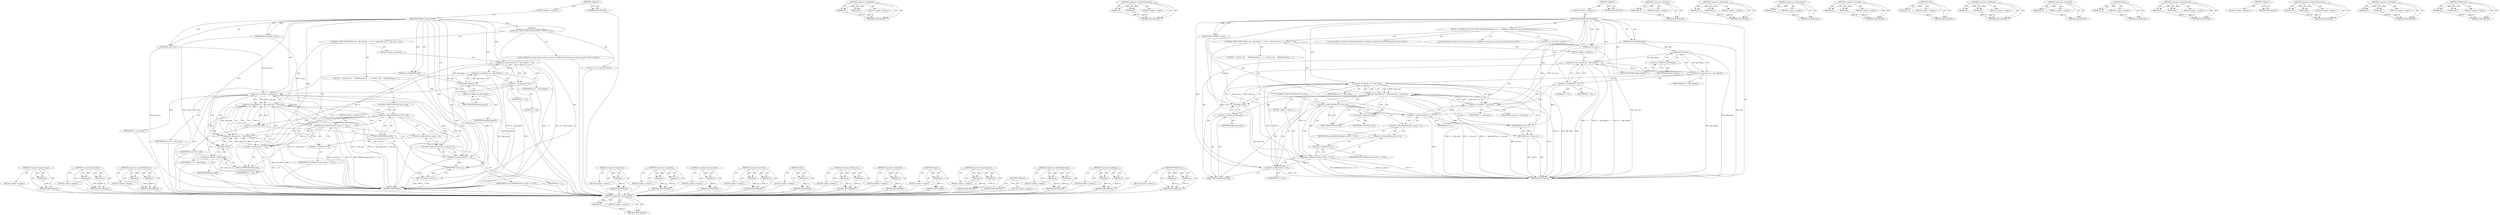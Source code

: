 digraph "FillVAPicture" {
vulnerable_144 [label=<(METHOD,&lt;operator&gt;.postIncrement)>];
vulnerable_145 [label=<(PARAM,p1)>];
vulnerable_146 [label=<(BLOCK,&lt;empty&gt;,&lt;empty&gt;)>];
vulnerable_147 [label=<(METHOD_RETURN,ANY)>];
vulnerable_98 [label=<(METHOD,&lt;operator&gt;.logicalAnd)>];
vulnerable_99 [label=<(PARAM,p1)>];
vulnerable_100 [label=<(PARAM,p2)>];
vulnerable_101 [label=<(BLOCK,&lt;empty&gt;,&lt;empty&gt;)>];
vulnerable_102 [label=<(METHOD_RETURN,ANY)>];
vulnerable_121 [label=<(METHOD,&lt;operator&gt;.indirectFieldAccess)>];
vulnerable_122 [label=<(PARAM,p1)>];
vulnerable_123 [label=<(PARAM,p2)>];
vulnerable_124 [label=<(BLOCK,&lt;empty&gt;,&lt;empty&gt;)>];
vulnerable_125 [label=<(METHOD_RETURN,ANY)>];
vulnerable_6 [label=<(METHOD,&lt;global&gt;)<SUB>1</SUB>>];
vulnerable_7 [label=<(BLOCK,&lt;empty&gt;,&lt;empty&gt;)<SUB>1</SUB>>];
vulnerable_8 [label=<(METHOD,FillVARefFramesFromDPB)<SUB>1</SUB>>];
vulnerable_9 [label=<(PARAM,const H264DPB&amp; dpb)<SUB>2</SUB>>];
vulnerable_10 [label=<(PARAM,VAPictureH264* va_pics)<SUB>3</SUB>>];
vulnerable_11 [label=<(PARAM,int num_pics)<SUB>4</SUB>>];
vulnerable_12 [label="<(BLOCK,{
   H264Picture::Vector::const_reverse_iterato...,{
   H264Picture::Vector::const_reverse_iterato...)<SUB>4</SUB>>"];
vulnerable_13 [label="<(LOCAL,H264Picture.Vector.const_reverse_iterator rit: H264Picture.Vector.const_reverse_iterator)<SUB>5</SUB>>"];
vulnerable_14 [label="<(LOCAL,int i: int)<SUB>6</SUB>>"];
vulnerable_15 [label=<(CONTROL_STRUCTURE,FOR,for (rit = dpb.rbegin(), i = 0;rit != dpb.rend() &amp;&amp; i &lt; num_pics;++rit))<SUB>8</SUB>>];
vulnerable_16 [label=<(BLOCK,&lt;empty&gt;,&lt;empty&gt;)<SUB>8</SUB>>];
vulnerable_17 [label=<(&lt;operator&gt;.expressionList,rit = dpb.rbegin(), i = 0)<SUB>8</SUB>>];
vulnerable_18 [label=<(&lt;operator&gt;.assignment,rit = dpb.rbegin())<SUB>8</SUB>>];
vulnerable_19 [label=<(IDENTIFIER,rit,rit = dpb.rbegin())<SUB>8</SUB>>];
vulnerable_20 [label=<(rbegin,dpb.rbegin())<SUB>8</SUB>>];
vulnerable_21 [label=<(&lt;operator&gt;.fieldAccess,dpb.rbegin)<SUB>8</SUB>>];
vulnerable_22 [label=<(IDENTIFIER,dpb,dpb.rbegin())<SUB>8</SUB>>];
vulnerable_23 [label=<(FIELD_IDENTIFIER,rbegin,rbegin)<SUB>8</SUB>>];
vulnerable_24 [label=<(&lt;operator&gt;.assignment,i = 0)<SUB>8</SUB>>];
vulnerable_25 [label=<(IDENTIFIER,i,i = 0)<SUB>8</SUB>>];
vulnerable_26 [label=<(LITERAL,0,i = 0)<SUB>8</SUB>>];
vulnerable_27 [label=<(&lt;operator&gt;.logicalAnd,rit != dpb.rend() &amp;&amp; i &lt; num_pics)<SUB>8</SUB>>];
vulnerable_28 [label=<(&lt;operator&gt;.notEquals,rit != dpb.rend())<SUB>8</SUB>>];
vulnerable_29 [label=<(IDENTIFIER,rit,rit != dpb.rend())<SUB>8</SUB>>];
vulnerable_30 [label=<(rend,dpb.rend())<SUB>8</SUB>>];
vulnerable_31 [label=<(&lt;operator&gt;.fieldAccess,dpb.rend)<SUB>8</SUB>>];
vulnerable_32 [label=<(IDENTIFIER,dpb,dpb.rend())<SUB>8</SUB>>];
vulnerable_33 [label=<(FIELD_IDENTIFIER,rend,rend)<SUB>8</SUB>>];
vulnerable_34 [label=<(&lt;operator&gt;.lessThan,i &lt; num_pics)<SUB>8</SUB>>];
vulnerable_35 [label=<(IDENTIFIER,i,i &lt; num_pics)<SUB>8</SUB>>];
vulnerable_36 [label=<(IDENTIFIER,num_pics,i &lt; num_pics)<SUB>8</SUB>>];
vulnerable_37 [label=<(&lt;operator&gt;.preIncrement,++rit)<SUB>8</SUB>>];
vulnerable_38 [label=<(IDENTIFIER,rit,++rit)<SUB>8</SUB>>];
vulnerable_39 [label=<(BLOCK,{
    if ((*rit)-&gt;ref)
      FillVAPicture(&amp;va_...,{
    if ((*rit)-&gt;ref)
      FillVAPicture(&amp;va_...)<SUB>8</SUB>>];
vulnerable_40 [label=<(CONTROL_STRUCTURE,IF,if ((*rit)-&gt;ref))<SUB>9</SUB>>];
vulnerable_41 [label=<(&lt;operator&gt;.indirectFieldAccess,(*rit)-&gt;ref)<SUB>9</SUB>>];
vulnerable_42 [label=<(&lt;operator&gt;.indirection,*rit)<SUB>9</SUB>>];
vulnerable_43 [label=<(IDENTIFIER,rit,if ((*rit)-&gt;ref))<SUB>9</SUB>>];
vulnerable_44 [label=<(FIELD_IDENTIFIER,ref,ref)<SUB>9</SUB>>];
vulnerable_45 [label=<(BLOCK,&lt;empty&gt;,&lt;empty&gt;)<SUB>10</SUB>>];
vulnerable_46 [label=<(FillVAPicture,FillVAPicture(&amp;va_pics[i++], *rit))<SUB>10</SUB>>];
vulnerable_47 [label=<(&lt;operator&gt;.addressOf,&amp;va_pics[i++])<SUB>10</SUB>>];
vulnerable_48 [label=<(&lt;operator&gt;.indirectIndexAccess,va_pics[i++])<SUB>10</SUB>>];
vulnerable_49 [label=<(IDENTIFIER,va_pics,FillVAPicture(&amp;va_pics[i++], *rit))<SUB>10</SUB>>];
vulnerable_50 [label=<(&lt;operator&gt;.postIncrement,i++)<SUB>10</SUB>>];
vulnerable_51 [label=<(IDENTIFIER,i,i++)<SUB>10</SUB>>];
vulnerable_52 [label=<(&lt;operator&gt;.indirection,*rit)<SUB>10</SUB>>];
vulnerable_53 [label=<(IDENTIFIER,rit,FillVAPicture(&amp;va_pics[i++], *rit))<SUB>10</SUB>>];
vulnerable_54 [label=<(RETURN,return i;,return i;)<SUB>13</SUB>>];
vulnerable_55 [label=<(IDENTIFIER,i,return i;)<SUB>13</SUB>>];
vulnerable_56 [label=<(METHOD_RETURN,int)<SUB>1</SUB>>];
vulnerable_58 [label=<(METHOD_RETURN,ANY)<SUB>1</SUB>>];
vulnerable_126 [label=<(METHOD,&lt;operator&gt;.indirection)>];
vulnerable_127 [label=<(PARAM,p1)>];
vulnerable_128 [label=<(BLOCK,&lt;empty&gt;,&lt;empty&gt;)>];
vulnerable_129 [label=<(METHOD_RETURN,ANY)>];
vulnerable_84 [label=<(METHOD,&lt;operator&gt;.assignment)>];
vulnerable_85 [label=<(PARAM,p1)>];
vulnerable_86 [label=<(PARAM,p2)>];
vulnerable_87 [label=<(BLOCK,&lt;empty&gt;,&lt;empty&gt;)>];
vulnerable_88 [label=<(METHOD_RETURN,ANY)>];
vulnerable_117 [label=<(METHOD,&lt;operator&gt;.preIncrement)>];
vulnerable_118 [label=<(PARAM,p1)>];
vulnerable_119 [label=<(BLOCK,&lt;empty&gt;,&lt;empty&gt;)>];
vulnerable_120 [label=<(METHOD_RETURN,ANY)>];
vulnerable_112 [label=<(METHOD,&lt;operator&gt;.lessThan)>];
vulnerable_113 [label=<(PARAM,p1)>];
vulnerable_114 [label=<(PARAM,p2)>];
vulnerable_115 [label=<(BLOCK,&lt;empty&gt;,&lt;empty&gt;)>];
vulnerable_116 [label=<(METHOD_RETURN,ANY)>];
vulnerable_108 [label=<(METHOD,rend)>];
vulnerable_109 [label=<(PARAM,p1)>];
vulnerable_110 [label=<(BLOCK,&lt;empty&gt;,&lt;empty&gt;)>];
vulnerable_111 [label=<(METHOD_RETURN,ANY)>];
vulnerable_93 [label=<(METHOD,&lt;operator&gt;.fieldAccess)>];
vulnerable_94 [label=<(PARAM,p1)>];
vulnerable_95 [label=<(PARAM,p2)>];
vulnerable_96 [label=<(BLOCK,&lt;empty&gt;,&lt;empty&gt;)>];
vulnerable_97 [label=<(METHOD_RETURN,ANY)>];
vulnerable_135 [label=<(METHOD,&lt;operator&gt;.addressOf)>];
vulnerable_136 [label=<(PARAM,p1)>];
vulnerable_137 [label=<(BLOCK,&lt;empty&gt;,&lt;empty&gt;)>];
vulnerable_138 [label=<(METHOD_RETURN,ANY)>];
vulnerable_89 [label=<(METHOD,rbegin)>];
vulnerable_90 [label=<(PARAM,p1)>];
vulnerable_91 [label=<(BLOCK,&lt;empty&gt;,&lt;empty&gt;)>];
vulnerable_92 [label=<(METHOD_RETURN,ANY)>];
vulnerable_79 [label=<(METHOD,&lt;operator&gt;.expressionList)>];
vulnerable_80 [label=<(PARAM,p1)>];
vulnerable_81 [label=<(PARAM,p2)>];
vulnerable_82 [label=<(BLOCK,&lt;empty&gt;,&lt;empty&gt;)>];
vulnerable_83 [label=<(METHOD_RETURN,ANY)>];
vulnerable_73 [label=<(METHOD,&lt;global&gt;)<SUB>1</SUB>>];
vulnerable_74 [label=<(BLOCK,&lt;empty&gt;,&lt;empty&gt;)>];
vulnerable_75 [label=<(METHOD_RETURN,ANY)>];
vulnerable_139 [label=<(METHOD,&lt;operator&gt;.indirectIndexAccess)>];
vulnerable_140 [label=<(PARAM,p1)>];
vulnerable_141 [label=<(PARAM,p2)>];
vulnerable_142 [label=<(BLOCK,&lt;empty&gt;,&lt;empty&gt;)>];
vulnerable_143 [label=<(METHOD_RETURN,ANY)>];
vulnerable_103 [label=<(METHOD,&lt;operator&gt;.notEquals)>];
vulnerable_104 [label=<(PARAM,p1)>];
vulnerable_105 [label=<(PARAM,p2)>];
vulnerable_106 [label=<(BLOCK,&lt;empty&gt;,&lt;empty&gt;)>];
vulnerable_107 [label=<(METHOD_RETURN,ANY)>];
vulnerable_130 [label=<(METHOD,FillVAPicture)>];
vulnerable_131 [label=<(PARAM,p1)>];
vulnerable_132 [label=<(PARAM,p2)>];
vulnerable_133 [label=<(BLOCK,&lt;empty&gt;,&lt;empty&gt;)>];
vulnerable_134 [label=<(METHOD_RETURN,ANY)>];
fixed_147 [label=<(METHOD,&lt;operator&gt;.postIncrement)>];
fixed_148 [label=<(PARAM,p1)>];
fixed_149 [label=<(BLOCK,&lt;empty&gt;,&lt;empty&gt;)>];
fixed_150 [label=<(METHOD_RETURN,ANY)>];
fixed_101 [label=<(METHOD,&lt;operator&gt;.logicalAnd)>];
fixed_102 [label=<(PARAM,p1)>];
fixed_103 [label=<(PARAM,p2)>];
fixed_104 [label=<(BLOCK,&lt;empty&gt;,&lt;empty&gt;)>];
fixed_105 [label=<(METHOD_RETURN,ANY)>];
fixed_124 [label=<(METHOD,&lt;operator&gt;.indirectFieldAccess)>];
fixed_125 [label=<(PARAM,p1)>];
fixed_126 [label=<(PARAM,p2)>];
fixed_127 [label=<(BLOCK,&lt;empty&gt;,&lt;empty&gt;)>];
fixed_128 [label=<(METHOD_RETURN,ANY)>];
fixed_6 [label=<(METHOD,&lt;global&gt;)<SUB>1</SUB>>];
fixed_7 [label=<(BLOCK,&lt;empty&gt;,&lt;empty&gt;)<SUB>1</SUB>>];
fixed_8 [label=<(METHOD,FillVARefFramesFromDPB)<SUB>1</SUB>>];
fixed_9 [label=<(PARAM,const H264DPB&amp; dpb)<SUB>2</SUB>>];
fixed_10 [label=<(PARAM,VAPictureH264* va_pics)<SUB>3</SUB>>];
fixed_11 [label=<(PARAM,int num_pics)<SUB>4</SUB>>];
fixed_12 [label=<(BLOCK,{
  DCHECK_CALLED_ON_VALID_SEQUENCE(sequence_ch...,{
  DCHECK_CALLED_ON_VALID_SEQUENCE(sequence_ch...)<SUB>4</SUB>>];
fixed_13 [label="<(LOCAL,DCHECK_CALLED_ON_VALID_SEQUENCE : DCHECK_CALLED_ON_VALID_SEQUENCE)<SUB>5</SUB>>"];
fixed_14 [label="<(LOCAL,H264Picture.Vector.const_reverse_iterator rit: H264Picture.Vector.const_reverse_iterator)<SUB>6</SUB>>"];
fixed_15 [label="<(LOCAL,int i: int)<SUB>7</SUB>>"];
fixed_16 [label=<(CONTROL_STRUCTURE,FOR,for (rit = dpb.rbegin(), i = 0;rit != dpb.rend() &amp;&amp; i &lt; num_pics;++rit))<SUB>9</SUB>>];
fixed_17 [label=<(BLOCK,&lt;empty&gt;,&lt;empty&gt;)<SUB>9</SUB>>];
fixed_18 [label=<(&lt;operator&gt;.expressionList,rit = dpb.rbegin(), i = 0)<SUB>9</SUB>>];
fixed_19 [label=<(&lt;operator&gt;.assignment,rit = dpb.rbegin())<SUB>9</SUB>>];
fixed_20 [label=<(IDENTIFIER,rit,rit = dpb.rbegin())<SUB>9</SUB>>];
fixed_21 [label=<(rbegin,dpb.rbegin())<SUB>9</SUB>>];
fixed_22 [label=<(&lt;operator&gt;.fieldAccess,dpb.rbegin)<SUB>9</SUB>>];
fixed_23 [label=<(IDENTIFIER,dpb,dpb.rbegin())<SUB>9</SUB>>];
fixed_24 [label=<(FIELD_IDENTIFIER,rbegin,rbegin)<SUB>9</SUB>>];
fixed_25 [label=<(&lt;operator&gt;.assignment,i = 0)<SUB>9</SUB>>];
fixed_26 [label=<(IDENTIFIER,i,i = 0)<SUB>9</SUB>>];
fixed_27 [label=<(LITERAL,0,i = 0)<SUB>9</SUB>>];
fixed_28 [label=<(&lt;operator&gt;.logicalAnd,rit != dpb.rend() &amp;&amp; i &lt; num_pics)<SUB>9</SUB>>];
fixed_29 [label=<(&lt;operator&gt;.notEquals,rit != dpb.rend())<SUB>9</SUB>>];
fixed_30 [label=<(IDENTIFIER,rit,rit != dpb.rend())<SUB>9</SUB>>];
fixed_31 [label=<(rend,dpb.rend())<SUB>9</SUB>>];
fixed_32 [label=<(&lt;operator&gt;.fieldAccess,dpb.rend)<SUB>9</SUB>>];
fixed_33 [label=<(IDENTIFIER,dpb,dpb.rend())<SUB>9</SUB>>];
fixed_34 [label=<(FIELD_IDENTIFIER,rend,rend)<SUB>9</SUB>>];
fixed_35 [label=<(&lt;operator&gt;.lessThan,i &lt; num_pics)<SUB>9</SUB>>];
fixed_36 [label=<(IDENTIFIER,i,i &lt; num_pics)<SUB>9</SUB>>];
fixed_37 [label=<(IDENTIFIER,num_pics,i &lt; num_pics)<SUB>9</SUB>>];
fixed_38 [label=<(&lt;operator&gt;.preIncrement,++rit)<SUB>9</SUB>>];
fixed_39 [label=<(IDENTIFIER,rit,++rit)<SUB>9</SUB>>];
fixed_40 [label=<(BLOCK,{
    if ((*rit)-&gt;ref)
      FillVAPicture(&amp;va_...,{
    if ((*rit)-&gt;ref)
      FillVAPicture(&amp;va_...)<SUB>9</SUB>>];
fixed_41 [label=<(CONTROL_STRUCTURE,IF,if ((*rit)-&gt;ref))<SUB>10</SUB>>];
fixed_42 [label=<(&lt;operator&gt;.indirectFieldAccess,(*rit)-&gt;ref)<SUB>10</SUB>>];
fixed_43 [label=<(&lt;operator&gt;.indirection,*rit)<SUB>10</SUB>>];
fixed_44 [label=<(IDENTIFIER,rit,if ((*rit)-&gt;ref))<SUB>10</SUB>>];
fixed_45 [label=<(FIELD_IDENTIFIER,ref,ref)<SUB>10</SUB>>];
fixed_46 [label=<(BLOCK,&lt;empty&gt;,&lt;empty&gt;)<SUB>11</SUB>>];
fixed_47 [label=<(FillVAPicture,FillVAPicture(&amp;va_pics[i++], *rit))<SUB>11</SUB>>];
fixed_48 [label=<(&lt;operator&gt;.addressOf,&amp;va_pics[i++])<SUB>11</SUB>>];
fixed_49 [label=<(&lt;operator&gt;.indirectIndexAccess,va_pics[i++])<SUB>11</SUB>>];
fixed_50 [label=<(IDENTIFIER,va_pics,FillVAPicture(&amp;va_pics[i++], *rit))<SUB>11</SUB>>];
fixed_51 [label=<(&lt;operator&gt;.postIncrement,i++)<SUB>11</SUB>>];
fixed_52 [label=<(IDENTIFIER,i,i++)<SUB>11</SUB>>];
fixed_53 [label=<(&lt;operator&gt;.indirection,*rit)<SUB>11</SUB>>];
fixed_54 [label=<(IDENTIFIER,rit,FillVAPicture(&amp;va_pics[i++], *rit))<SUB>11</SUB>>];
fixed_55 [label=<(RETURN,return i;,return i;)<SUB>14</SUB>>];
fixed_56 [label=<(IDENTIFIER,i,return i;)<SUB>14</SUB>>];
fixed_57 [label=<(METHOD_RETURN,int)<SUB>1</SUB>>];
fixed_59 [label=<(METHOD_RETURN,ANY)<SUB>1</SUB>>];
fixed_129 [label=<(METHOD,&lt;operator&gt;.indirection)>];
fixed_130 [label=<(PARAM,p1)>];
fixed_131 [label=<(BLOCK,&lt;empty&gt;,&lt;empty&gt;)>];
fixed_132 [label=<(METHOD_RETURN,ANY)>];
fixed_87 [label=<(METHOD,&lt;operator&gt;.assignment)>];
fixed_88 [label=<(PARAM,p1)>];
fixed_89 [label=<(PARAM,p2)>];
fixed_90 [label=<(BLOCK,&lt;empty&gt;,&lt;empty&gt;)>];
fixed_91 [label=<(METHOD_RETURN,ANY)>];
fixed_120 [label=<(METHOD,&lt;operator&gt;.preIncrement)>];
fixed_121 [label=<(PARAM,p1)>];
fixed_122 [label=<(BLOCK,&lt;empty&gt;,&lt;empty&gt;)>];
fixed_123 [label=<(METHOD_RETURN,ANY)>];
fixed_115 [label=<(METHOD,&lt;operator&gt;.lessThan)>];
fixed_116 [label=<(PARAM,p1)>];
fixed_117 [label=<(PARAM,p2)>];
fixed_118 [label=<(BLOCK,&lt;empty&gt;,&lt;empty&gt;)>];
fixed_119 [label=<(METHOD_RETURN,ANY)>];
fixed_111 [label=<(METHOD,rend)>];
fixed_112 [label=<(PARAM,p1)>];
fixed_113 [label=<(BLOCK,&lt;empty&gt;,&lt;empty&gt;)>];
fixed_114 [label=<(METHOD_RETURN,ANY)>];
fixed_96 [label=<(METHOD,&lt;operator&gt;.fieldAccess)>];
fixed_97 [label=<(PARAM,p1)>];
fixed_98 [label=<(PARAM,p2)>];
fixed_99 [label=<(BLOCK,&lt;empty&gt;,&lt;empty&gt;)>];
fixed_100 [label=<(METHOD_RETURN,ANY)>];
fixed_138 [label=<(METHOD,&lt;operator&gt;.addressOf)>];
fixed_139 [label=<(PARAM,p1)>];
fixed_140 [label=<(BLOCK,&lt;empty&gt;,&lt;empty&gt;)>];
fixed_141 [label=<(METHOD_RETURN,ANY)>];
fixed_92 [label=<(METHOD,rbegin)>];
fixed_93 [label=<(PARAM,p1)>];
fixed_94 [label=<(BLOCK,&lt;empty&gt;,&lt;empty&gt;)>];
fixed_95 [label=<(METHOD_RETURN,ANY)>];
fixed_82 [label=<(METHOD,&lt;operator&gt;.expressionList)>];
fixed_83 [label=<(PARAM,p1)>];
fixed_84 [label=<(PARAM,p2)>];
fixed_85 [label=<(BLOCK,&lt;empty&gt;,&lt;empty&gt;)>];
fixed_86 [label=<(METHOD_RETURN,ANY)>];
fixed_76 [label=<(METHOD,&lt;global&gt;)<SUB>1</SUB>>];
fixed_77 [label=<(BLOCK,&lt;empty&gt;,&lt;empty&gt;)>];
fixed_78 [label=<(METHOD_RETURN,ANY)>];
fixed_142 [label=<(METHOD,&lt;operator&gt;.indirectIndexAccess)>];
fixed_143 [label=<(PARAM,p1)>];
fixed_144 [label=<(PARAM,p2)>];
fixed_145 [label=<(BLOCK,&lt;empty&gt;,&lt;empty&gt;)>];
fixed_146 [label=<(METHOD_RETURN,ANY)>];
fixed_106 [label=<(METHOD,&lt;operator&gt;.notEquals)>];
fixed_107 [label=<(PARAM,p1)>];
fixed_108 [label=<(PARAM,p2)>];
fixed_109 [label=<(BLOCK,&lt;empty&gt;,&lt;empty&gt;)>];
fixed_110 [label=<(METHOD_RETURN,ANY)>];
fixed_133 [label=<(METHOD,FillVAPicture)>];
fixed_134 [label=<(PARAM,p1)>];
fixed_135 [label=<(PARAM,p2)>];
fixed_136 [label=<(BLOCK,&lt;empty&gt;,&lt;empty&gt;)>];
fixed_137 [label=<(METHOD_RETURN,ANY)>];
vulnerable_144 -> vulnerable_145  [key=0, label="AST: "];
vulnerable_144 -> vulnerable_145  [key=1, label="DDG: "];
vulnerable_144 -> vulnerable_146  [key=0, label="AST: "];
vulnerable_144 -> vulnerable_147  [key=0, label="AST: "];
vulnerable_144 -> vulnerable_147  [key=1, label="CFG: "];
vulnerable_145 -> vulnerable_147  [key=0, label="DDG: p1"];
vulnerable_146 -> fixed_147  [key=0];
vulnerable_147 -> fixed_147  [key=0];
vulnerable_98 -> vulnerable_99  [key=0, label="AST: "];
vulnerable_98 -> vulnerable_99  [key=1, label="DDG: "];
vulnerable_98 -> vulnerable_101  [key=0, label="AST: "];
vulnerable_98 -> vulnerable_100  [key=0, label="AST: "];
vulnerable_98 -> vulnerable_100  [key=1, label="DDG: "];
vulnerable_98 -> vulnerable_102  [key=0, label="AST: "];
vulnerable_98 -> vulnerable_102  [key=1, label="CFG: "];
vulnerable_99 -> vulnerable_102  [key=0, label="DDG: p1"];
vulnerable_100 -> vulnerable_102  [key=0, label="DDG: p2"];
vulnerable_101 -> fixed_147  [key=0];
vulnerable_102 -> fixed_147  [key=0];
vulnerable_121 -> vulnerable_122  [key=0, label="AST: "];
vulnerable_121 -> vulnerable_122  [key=1, label="DDG: "];
vulnerable_121 -> vulnerable_124  [key=0, label="AST: "];
vulnerable_121 -> vulnerable_123  [key=0, label="AST: "];
vulnerable_121 -> vulnerable_123  [key=1, label="DDG: "];
vulnerable_121 -> vulnerable_125  [key=0, label="AST: "];
vulnerable_121 -> vulnerable_125  [key=1, label="CFG: "];
vulnerable_122 -> vulnerable_125  [key=0, label="DDG: p1"];
vulnerable_123 -> vulnerable_125  [key=0, label="DDG: p2"];
vulnerable_124 -> fixed_147  [key=0];
vulnerable_125 -> fixed_147  [key=0];
vulnerable_6 -> vulnerable_7  [key=0, label="AST: "];
vulnerable_6 -> vulnerable_58  [key=0, label="AST: "];
vulnerable_6 -> vulnerable_58  [key=1, label="CFG: "];
vulnerable_7 -> vulnerable_8  [key=0, label="AST: "];
vulnerable_8 -> vulnerable_9  [key=0, label="AST: "];
vulnerable_8 -> vulnerable_9  [key=1, label="DDG: "];
vulnerable_8 -> vulnerable_10  [key=0, label="AST: "];
vulnerable_8 -> vulnerable_10  [key=1, label="DDG: "];
vulnerable_8 -> vulnerable_11  [key=0, label="AST: "];
vulnerable_8 -> vulnerable_11  [key=1, label="DDG: "];
vulnerable_8 -> vulnerable_12  [key=0, label="AST: "];
vulnerable_8 -> vulnerable_56  [key=0, label="AST: "];
vulnerable_8 -> vulnerable_23  [key=0, label="CFG: "];
vulnerable_8 -> vulnerable_55  [key=0, label="DDG: "];
vulnerable_8 -> vulnerable_37  [key=0, label="DDG: "];
vulnerable_8 -> vulnerable_17  [key=0, label="DDG: "];
vulnerable_8 -> vulnerable_28  [key=0, label="DDG: "];
vulnerable_8 -> vulnerable_34  [key=0, label="DDG: "];
vulnerable_8 -> vulnerable_24  [key=0, label="DDG: "];
vulnerable_8 -> vulnerable_50  [key=0, label="DDG: "];
vulnerable_9 -> vulnerable_56  [key=0, label="DDG: dpb"];
vulnerable_9 -> vulnerable_30  [key=0, label="DDG: dpb"];
vulnerable_9 -> vulnerable_20  [key=0, label="DDG: dpb"];
vulnerable_10 -> vulnerable_56  [key=0, label="DDG: va_pics"];
vulnerable_10 -> vulnerable_46  [key=0, label="DDG: va_pics"];
vulnerable_11 -> vulnerable_56  [key=0, label="DDG: num_pics"];
vulnerable_11 -> vulnerable_34  [key=0, label="DDG: num_pics"];
vulnerable_12 -> vulnerable_13  [key=0, label="AST: "];
vulnerable_12 -> vulnerable_14  [key=0, label="AST: "];
vulnerable_12 -> vulnerable_15  [key=0, label="AST: "];
vulnerable_12 -> vulnerable_54  [key=0, label="AST: "];
vulnerable_13 -> fixed_147  [key=0];
vulnerable_14 -> fixed_147  [key=0];
vulnerable_15 -> vulnerable_16  [key=0, label="AST: "];
vulnerable_15 -> vulnerable_27  [key=0, label="AST: "];
vulnerable_15 -> vulnerable_37  [key=0, label="AST: "];
vulnerable_15 -> vulnerable_39  [key=0, label="AST: "];
vulnerable_16 -> vulnerable_17  [key=0, label="AST: "];
vulnerable_17 -> vulnerable_18  [key=0, label="AST: "];
vulnerable_17 -> vulnerable_24  [key=0, label="AST: "];
vulnerable_17 -> vulnerable_33  [key=0, label="CFG: "];
vulnerable_17 -> vulnerable_56  [key=0, label="DDG: rit = dpb.rbegin()"];
vulnerable_17 -> vulnerable_56  [key=1, label="DDG: i = 0"];
vulnerable_17 -> vulnerable_56  [key=2, label="DDG: rit = dpb.rbegin(), i = 0"];
vulnerable_18 -> vulnerable_19  [key=0, label="AST: "];
vulnerable_18 -> vulnerable_20  [key=0, label="AST: "];
vulnerable_18 -> vulnerable_24  [key=0, label="CFG: "];
vulnerable_18 -> vulnerable_56  [key=0, label="DDG: dpb.rbegin()"];
vulnerable_18 -> vulnerable_17  [key=0, label="DDG: rit"];
vulnerable_18 -> vulnerable_28  [key=0, label="DDG: rit"];
vulnerable_19 -> fixed_147  [key=0];
vulnerable_20 -> vulnerable_21  [key=0, label="AST: "];
vulnerable_20 -> vulnerable_18  [key=0, label="CFG: "];
vulnerable_20 -> vulnerable_18  [key=1, label="DDG: dpb.rbegin"];
vulnerable_20 -> vulnerable_56  [key=0, label="DDG: dpb.rbegin"];
vulnerable_20 -> vulnerable_17  [key=0, label="DDG: dpb.rbegin"];
vulnerable_21 -> vulnerable_22  [key=0, label="AST: "];
vulnerable_21 -> vulnerable_23  [key=0, label="AST: "];
vulnerable_21 -> vulnerable_20  [key=0, label="CFG: "];
vulnerable_22 -> fixed_147  [key=0];
vulnerable_23 -> vulnerable_21  [key=0, label="CFG: "];
vulnerable_24 -> vulnerable_25  [key=0, label="AST: "];
vulnerable_24 -> vulnerable_26  [key=0, label="AST: "];
vulnerable_24 -> vulnerable_17  [key=0, label="CFG: "];
vulnerable_24 -> vulnerable_17  [key=1, label="DDG: i"];
vulnerable_24 -> vulnerable_56  [key=0, label="DDG: i"];
vulnerable_24 -> vulnerable_55  [key=0, label="DDG: i"];
vulnerable_24 -> vulnerable_34  [key=0, label="DDG: i"];
vulnerable_24 -> vulnerable_50  [key=0, label="DDG: i"];
vulnerable_25 -> fixed_147  [key=0];
vulnerable_26 -> fixed_147  [key=0];
vulnerable_27 -> vulnerable_28  [key=0, label="AST: "];
vulnerable_27 -> vulnerable_28  [key=1, label="CDG: "];
vulnerable_27 -> vulnerable_34  [key=0, label="AST: "];
vulnerable_27 -> vulnerable_42  [key=0, label="CFG: "];
vulnerable_27 -> vulnerable_42  [key=1, label="CDG: "];
vulnerable_27 -> vulnerable_54  [key=0, label="CFG: "];
vulnerable_27 -> vulnerable_56  [key=0, label="DDG: rit != dpb.rend()"];
vulnerable_27 -> vulnerable_56  [key=1, label="DDG: i &lt; num_pics"];
vulnerable_27 -> vulnerable_56  [key=2, label="DDG: rit != dpb.rend() &amp;&amp; i &lt; num_pics"];
vulnerable_27 -> vulnerable_30  [key=0, label="CDG: "];
vulnerable_27 -> vulnerable_33  [key=0, label="CDG: "];
vulnerable_27 -> vulnerable_37  [key=0, label="CDG: "];
vulnerable_27 -> vulnerable_41  [key=0, label="CDG: "];
vulnerable_27 -> vulnerable_27  [key=0, label="CDG: "];
vulnerable_27 -> vulnerable_44  [key=0, label="CDG: "];
vulnerable_27 -> vulnerable_31  [key=0, label="CDG: "];
vulnerable_28 -> vulnerable_29  [key=0, label="AST: "];
vulnerable_28 -> vulnerable_30  [key=0, label="AST: "];
vulnerable_28 -> vulnerable_27  [key=0, label="CFG: "];
vulnerable_28 -> vulnerable_27  [key=1, label="DDG: rit"];
vulnerable_28 -> vulnerable_27  [key=2, label="DDG: dpb.rend()"];
vulnerable_28 -> vulnerable_34  [key=0, label="CFG: "];
vulnerable_28 -> vulnerable_34  [key=1, label="CDG: "];
vulnerable_28 -> vulnerable_56  [key=0, label="DDG: rit"];
vulnerable_28 -> vulnerable_56  [key=1, label="DDG: dpb.rend()"];
vulnerable_28 -> vulnerable_37  [key=0, label="DDG: rit"];
vulnerable_29 -> fixed_147  [key=0];
vulnerable_30 -> vulnerable_31  [key=0, label="AST: "];
vulnerable_30 -> vulnerable_28  [key=0, label="CFG: "];
vulnerable_30 -> vulnerable_28  [key=1, label="DDG: dpb.rend"];
vulnerable_30 -> vulnerable_56  [key=0, label="DDG: dpb.rend"];
vulnerable_31 -> vulnerable_32  [key=0, label="AST: "];
vulnerable_31 -> vulnerable_33  [key=0, label="AST: "];
vulnerable_31 -> vulnerable_30  [key=0, label="CFG: "];
vulnerable_32 -> fixed_147  [key=0];
vulnerable_33 -> vulnerable_31  [key=0, label="CFG: "];
vulnerable_34 -> vulnerable_35  [key=0, label="AST: "];
vulnerable_34 -> vulnerable_36  [key=0, label="AST: "];
vulnerable_34 -> vulnerable_27  [key=0, label="CFG: "];
vulnerable_34 -> vulnerable_27  [key=1, label="DDG: i"];
vulnerable_34 -> vulnerable_27  [key=2, label="DDG: num_pics"];
vulnerable_34 -> vulnerable_56  [key=0, label="DDG: i"];
vulnerable_34 -> vulnerable_56  [key=1, label="DDG: num_pics"];
vulnerable_34 -> vulnerable_55  [key=0, label="DDG: i"];
vulnerable_34 -> vulnerable_50  [key=0, label="DDG: i"];
vulnerable_35 -> fixed_147  [key=0];
vulnerable_36 -> fixed_147  [key=0];
vulnerable_37 -> vulnerable_38  [key=0, label="AST: "];
vulnerable_37 -> vulnerable_33  [key=0, label="CFG: "];
vulnerable_37 -> vulnerable_56  [key=0, label="DDG: ++rit"];
vulnerable_37 -> vulnerable_28  [key=0, label="DDG: rit"];
vulnerable_38 -> fixed_147  [key=0];
vulnerable_39 -> vulnerable_40  [key=0, label="AST: "];
vulnerable_40 -> vulnerable_41  [key=0, label="AST: "];
vulnerable_40 -> vulnerable_45  [key=0, label="AST: "];
vulnerable_41 -> vulnerable_42  [key=0, label="AST: "];
vulnerable_41 -> vulnerable_44  [key=0, label="AST: "];
vulnerable_41 -> vulnerable_50  [key=0, label="CFG: "];
vulnerable_41 -> vulnerable_50  [key=1, label="CDG: "];
vulnerable_41 -> vulnerable_37  [key=0, label="CFG: "];
vulnerable_41 -> vulnerable_47  [key=0, label="CDG: "];
vulnerable_41 -> vulnerable_48  [key=0, label="CDG: "];
vulnerable_41 -> vulnerable_52  [key=0, label="CDG: "];
vulnerable_41 -> vulnerable_46  [key=0, label="CDG: "];
vulnerable_42 -> vulnerable_43  [key=0, label="AST: "];
vulnerable_42 -> vulnerable_44  [key=0, label="CFG: "];
vulnerable_43 -> fixed_147  [key=0];
vulnerable_44 -> vulnerable_41  [key=0, label="CFG: "];
vulnerable_45 -> vulnerable_46  [key=0, label="AST: "];
vulnerable_46 -> vulnerable_47  [key=0, label="AST: "];
vulnerable_46 -> vulnerable_52  [key=0, label="AST: "];
vulnerable_46 -> vulnerable_37  [key=0, label="CFG: "];
vulnerable_46 -> vulnerable_37  [key=1, label="DDG: *rit"];
vulnerable_46 -> vulnerable_56  [key=0, label="DDG: &amp;va_pics[i++]"];
vulnerable_46 -> vulnerable_56  [key=1, label="DDG: *rit"];
vulnerable_46 -> vulnerable_56  [key=2, label="DDG: FillVAPicture(&amp;va_pics[i++], *rit)"];
vulnerable_46 -> vulnerable_28  [key=0, label="DDG: *rit"];
vulnerable_47 -> vulnerable_48  [key=0, label="AST: "];
vulnerable_47 -> vulnerable_52  [key=0, label="CFG: "];
vulnerable_48 -> vulnerable_49  [key=0, label="AST: "];
vulnerable_48 -> vulnerable_50  [key=0, label="AST: "];
vulnerable_48 -> vulnerable_47  [key=0, label="CFG: "];
vulnerable_49 -> fixed_147  [key=0];
vulnerable_50 -> vulnerable_51  [key=0, label="AST: "];
vulnerable_50 -> vulnerable_48  [key=0, label="CFG: "];
vulnerable_50 -> vulnerable_56  [key=0, label="DDG: i"];
vulnerable_50 -> vulnerable_55  [key=0, label="DDG: i"];
vulnerable_50 -> vulnerable_34  [key=0, label="DDG: i"];
vulnerable_51 -> fixed_147  [key=0];
vulnerable_52 -> vulnerable_53  [key=0, label="AST: "];
vulnerable_52 -> vulnerable_46  [key=0, label="CFG: "];
vulnerable_53 -> fixed_147  [key=0];
vulnerable_54 -> vulnerable_55  [key=0, label="AST: "];
vulnerable_54 -> vulnerable_56  [key=0, label="CFG: "];
vulnerable_54 -> vulnerable_56  [key=1, label="DDG: &lt;RET&gt;"];
vulnerable_55 -> vulnerable_54  [key=0, label="DDG: i"];
vulnerable_56 -> fixed_147  [key=0];
vulnerable_58 -> fixed_147  [key=0];
vulnerable_126 -> vulnerable_127  [key=0, label="AST: "];
vulnerable_126 -> vulnerable_127  [key=1, label="DDG: "];
vulnerable_126 -> vulnerable_128  [key=0, label="AST: "];
vulnerable_126 -> vulnerable_129  [key=0, label="AST: "];
vulnerable_126 -> vulnerable_129  [key=1, label="CFG: "];
vulnerable_127 -> vulnerable_129  [key=0, label="DDG: p1"];
vulnerable_128 -> fixed_147  [key=0];
vulnerable_129 -> fixed_147  [key=0];
vulnerable_84 -> vulnerable_85  [key=0, label="AST: "];
vulnerable_84 -> vulnerable_85  [key=1, label="DDG: "];
vulnerable_84 -> vulnerable_87  [key=0, label="AST: "];
vulnerable_84 -> vulnerable_86  [key=0, label="AST: "];
vulnerable_84 -> vulnerable_86  [key=1, label="DDG: "];
vulnerable_84 -> vulnerable_88  [key=0, label="AST: "];
vulnerable_84 -> vulnerable_88  [key=1, label="CFG: "];
vulnerable_85 -> vulnerable_88  [key=0, label="DDG: p1"];
vulnerable_86 -> vulnerable_88  [key=0, label="DDG: p2"];
vulnerable_87 -> fixed_147  [key=0];
vulnerable_88 -> fixed_147  [key=0];
vulnerable_117 -> vulnerable_118  [key=0, label="AST: "];
vulnerable_117 -> vulnerable_118  [key=1, label="DDG: "];
vulnerable_117 -> vulnerable_119  [key=0, label="AST: "];
vulnerable_117 -> vulnerable_120  [key=0, label="AST: "];
vulnerable_117 -> vulnerable_120  [key=1, label="CFG: "];
vulnerable_118 -> vulnerable_120  [key=0, label="DDG: p1"];
vulnerable_119 -> fixed_147  [key=0];
vulnerable_120 -> fixed_147  [key=0];
vulnerable_112 -> vulnerable_113  [key=0, label="AST: "];
vulnerable_112 -> vulnerable_113  [key=1, label="DDG: "];
vulnerable_112 -> vulnerable_115  [key=0, label="AST: "];
vulnerable_112 -> vulnerable_114  [key=0, label="AST: "];
vulnerable_112 -> vulnerable_114  [key=1, label="DDG: "];
vulnerable_112 -> vulnerable_116  [key=0, label="AST: "];
vulnerable_112 -> vulnerable_116  [key=1, label="CFG: "];
vulnerable_113 -> vulnerable_116  [key=0, label="DDG: p1"];
vulnerable_114 -> vulnerable_116  [key=0, label="DDG: p2"];
vulnerable_115 -> fixed_147  [key=0];
vulnerable_116 -> fixed_147  [key=0];
vulnerable_108 -> vulnerable_109  [key=0, label="AST: "];
vulnerable_108 -> vulnerable_109  [key=1, label="DDG: "];
vulnerable_108 -> vulnerable_110  [key=0, label="AST: "];
vulnerable_108 -> vulnerable_111  [key=0, label="AST: "];
vulnerable_108 -> vulnerable_111  [key=1, label="CFG: "];
vulnerable_109 -> vulnerable_111  [key=0, label="DDG: p1"];
vulnerable_110 -> fixed_147  [key=0];
vulnerable_111 -> fixed_147  [key=0];
vulnerable_93 -> vulnerable_94  [key=0, label="AST: "];
vulnerable_93 -> vulnerable_94  [key=1, label="DDG: "];
vulnerable_93 -> vulnerable_96  [key=0, label="AST: "];
vulnerable_93 -> vulnerable_95  [key=0, label="AST: "];
vulnerable_93 -> vulnerable_95  [key=1, label="DDG: "];
vulnerable_93 -> vulnerable_97  [key=0, label="AST: "];
vulnerable_93 -> vulnerable_97  [key=1, label="CFG: "];
vulnerable_94 -> vulnerable_97  [key=0, label="DDG: p1"];
vulnerable_95 -> vulnerable_97  [key=0, label="DDG: p2"];
vulnerable_96 -> fixed_147  [key=0];
vulnerable_97 -> fixed_147  [key=0];
vulnerable_135 -> vulnerable_136  [key=0, label="AST: "];
vulnerable_135 -> vulnerable_136  [key=1, label="DDG: "];
vulnerable_135 -> vulnerable_137  [key=0, label="AST: "];
vulnerable_135 -> vulnerable_138  [key=0, label="AST: "];
vulnerable_135 -> vulnerable_138  [key=1, label="CFG: "];
vulnerable_136 -> vulnerable_138  [key=0, label="DDG: p1"];
vulnerable_137 -> fixed_147  [key=0];
vulnerable_138 -> fixed_147  [key=0];
vulnerable_89 -> vulnerable_90  [key=0, label="AST: "];
vulnerable_89 -> vulnerable_90  [key=1, label="DDG: "];
vulnerable_89 -> vulnerable_91  [key=0, label="AST: "];
vulnerable_89 -> vulnerable_92  [key=0, label="AST: "];
vulnerable_89 -> vulnerable_92  [key=1, label="CFG: "];
vulnerable_90 -> vulnerable_92  [key=0, label="DDG: p1"];
vulnerable_91 -> fixed_147  [key=0];
vulnerable_92 -> fixed_147  [key=0];
vulnerable_79 -> vulnerable_80  [key=0, label="AST: "];
vulnerable_79 -> vulnerable_80  [key=1, label="DDG: "];
vulnerable_79 -> vulnerable_82  [key=0, label="AST: "];
vulnerable_79 -> vulnerable_81  [key=0, label="AST: "];
vulnerable_79 -> vulnerable_81  [key=1, label="DDG: "];
vulnerable_79 -> vulnerable_83  [key=0, label="AST: "];
vulnerable_79 -> vulnerable_83  [key=1, label="CFG: "];
vulnerable_80 -> vulnerable_83  [key=0, label="DDG: p1"];
vulnerable_81 -> vulnerable_83  [key=0, label="DDG: p2"];
vulnerable_82 -> fixed_147  [key=0];
vulnerable_83 -> fixed_147  [key=0];
vulnerable_73 -> vulnerable_74  [key=0, label="AST: "];
vulnerable_73 -> vulnerable_75  [key=0, label="AST: "];
vulnerable_73 -> vulnerable_75  [key=1, label="CFG: "];
vulnerable_74 -> fixed_147  [key=0];
vulnerable_75 -> fixed_147  [key=0];
vulnerable_139 -> vulnerable_140  [key=0, label="AST: "];
vulnerable_139 -> vulnerable_140  [key=1, label="DDG: "];
vulnerable_139 -> vulnerable_142  [key=0, label="AST: "];
vulnerable_139 -> vulnerable_141  [key=0, label="AST: "];
vulnerable_139 -> vulnerable_141  [key=1, label="DDG: "];
vulnerable_139 -> vulnerable_143  [key=0, label="AST: "];
vulnerable_139 -> vulnerable_143  [key=1, label="CFG: "];
vulnerable_140 -> vulnerable_143  [key=0, label="DDG: p1"];
vulnerable_141 -> vulnerable_143  [key=0, label="DDG: p2"];
vulnerable_142 -> fixed_147  [key=0];
vulnerable_143 -> fixed_147  [key=0];
vulnerable_103 -> vulnerable_104  [key=0, label="AST: "];
vulnerable_103 -> vulnerable_104  [key=1, label="DDG: "];
vulnerable_103 -> vulnerable_106  [key=0, label="AST: "];
vulnerable_103 -> vulnerable_105  [key=0, label="AST: "];
vulnerable_103 -> vulnerable_105  [key=1, label="DDG: "];
vulnerable_103 -> vulnerable_107  [key=0, label="AST: "];
vulnerable_103 -> vulnerable_107  [key=1, label="CFG: "];
vulnerable_104 -> vulnerable_107  [key=0, label="DDG: p1"];
vulnerable_105 -> vulnerable_107  [key=0, label="DDG: p2"];
vulnerable_106 -> fixed_147  [key=0];
vulnerable_107 -> fixed_147  [key=0];
vulnerable_130 -> vulnerable_131  [key=0, label="AST: "];
vulnerable_130 -> vulnerable_131  [key=1, label="DDG: "];
vulnerable_130 -> vulnerable_133  [key=0, label="AST: "];
vulnerable_130 -> vulnerable_132  [key=0, label="AST: "];
vulnerable_130 -> vulnerable_132  [key=1, label="DDG: "];
vulnerable_130 -> vulnerable_134  [key=0, label="AST: "];
vulnerable_130 -> vulnerable_134  [key=1, label="CFG: "];
vulnerable_131 -> vulnerable_134  [key=0, label="DDG: p1"];
vulnerable_132 -> vulnerable_134  [key=0, label="DDG: p2"];
vulnerable_133 -> fixed_147  [key=0];
vulnerable_134 -> fixed_147  [key=0];
fixed_147 -> fixed_148  [key=0, label="AST: "];
fixed_147 -> fixed_148  [key=1, label="DDG: "];
fixed_147 -> fixed_149  [key=0, label="AST: "];
fixed_147 -> fixed_150  [key=0, label="AST: "];
fixed_147 -> fixed_150  [key=1, label="CFG: "];
fixed_148 -> fixed_150  [key=0, label="DDG: p1"];
fixed_101 -> fixed_102  [key=0, label="AST: "];
fixed_101 -> fixed_102  [key=1, label="DDG: "];
fixed_101 -> fixed_104  [key=0, label="AST: "];
fixed_101 -> fixed_103  [key=0, label="AST: "];
fixed_101 -> fixed_103  [key=1, label="DDG: "];
fixed_101 -> fixed_105  [key=0, label="AST: "];
fixed_101 -> fixed_105  [key=1, label="CFG: "];
fixed_102 -> fixed_105  [key=0, label="DDG: p1"];
fixed_103 -> fixed_105  [key=0, label="DDG: p2"];
fixed_124 -> fixed_125  [key=0, label="AST: "];
fixed_124 -> fixed_125  [key=1, label="DDG: "];
fixed_124 -> fixed_127  [key=0, label="AST: "];
fixed_124 -> fixed_126  [key=0, label="AST: "];
fixed_124 -> fixed_126  [key=1, label="DDG: "];
fixed_124 -> fixed_128  [key=0, label="AST: "];
fixed_124 -> fixed_128  [key=1, label="CFG: "];
fixed_125 -> fixed_128  [key=0, label="DDG: p1"];
fixed_126 -> fixed_128  [key=0, label="DDG: p2"];
fixed_6 -> fixed_7  [key=0, label="AST: "];
fixed_6 -> fixed_59  [key=0, label="AST: "];
fixed_6 -> fixed_59  [key=1, label="CFG: "];
fixed_7 -> fixed_8  [key=0, label="AST: "];
fixed_8 -> fixed_9  [key=0, label="AST: "];
fixed_8 -> fixed_9  [key=1, label="DDG: "];
fixed_8 -> fixed_10  [key=0, label="AST: "];
fixed_8 -> fixed_10  [key=1, label="DDG: "];
fixed_8 -> fixed_11  [key=0, label="AST: "];
fixed_8 -> fixed_11  [key=1, label="DDG: "];
fixed_8 -> fixed_12  [key=0, label="AST: "];
fixed_8 -> fixed_57  [key=0, label="AST: "];
fixed_8 -> fixed_24  [key=0, label="CFG: "];
fixed_8 -> fixed_56  [key=0, label="DDG: "];
fixed_8 -> fixed_38  [key=0, label="DDG: "];
fixed_8 -> fixed_18  [key=0, label="DDG: "];
fixed_8 -> fixed_29  [key=0, label="DDG: "];
fixed_8 -> fixed_35  [key=0, label="DDG: "];
fixed_8 -> fixed_25  [key=0, label="DDG: "];
fixed_8 -> fixed_51  [key=0, label="DDG: "];
fixed_9 -> fixed_57  [key=0, label="DDG: dpb"];
fixed_9 -> fixed_31  [key=0, label="DDG: dpb"];
fixed_9 -> fixed_21  [key=0, label="DDG: dpb"];
fixed_10 -> fixed_57  [key=0, label="DDG: va_pics"];
fixed_10 -> fixed_47  [key=0, label="DDG: va_pics"];
fixed_11 -> fixed_57  [key=0, label="DDG: num_pics"];
fixed_11 -> fixed_35  [key=0, label="DDG: num_pics"];
fixed_12 -> fixed_13  [key=0, label="AST: "];
fixed_12 -> fixed_14  [key=0, label="AST: "];
fixed_12 -> fixed_15  [key=0, label="AST: "];
fixed_12 -> fixed_16  [key=0, label="AST: "];
fixed_12 -> fixed_55  [key=0, label="AST: "];
fixed_16 -> fixed_17  [key=0, label="AST: "];
fixed_16 -> fixed_28  [key=0, label="AST: "];
fixed_16 -> fixed_38  [key=0, label="AST: "];
fixed_16 -> fixed_40  [key=0, label="AST: "];
fixed_17 -> fixed_18  [key=0, label="AST: "];
fixed_18 -> fixed_19  [key=0, label="AST: "];
fixed_18 -> fixed_25  [key=0, label="AST: "];
fixed_18 -> fixed_34  [key=0, label="CFG: "];
fixed_18 -> fixed_57  [key=0, label="DDG: rit = dpb.rbegin()"];
fixed_18 -> fixed_57  [key=1, label="DDG: i = 0"];
fixed_18 -> fixed_57  [key=2, label="DDG: rit = dpb.rbegin(), i = 0"];
fixed_19 -> fixed_20  [key=0, label="AST: "];
fixed_19 -> fixed_21  [key=0, label="AST: "];
fixed_19 -> fixed_25  [key=0, label="CFG: "];
fixed_19 -> fixed_57  [key=0, label="DDG: dpb.rbegin()"];
fixed_19 -> fixed_18  [key=0, label="DDG: rit"];
fixed_19 -> fixed_29  [key=0, label="DDG: rit"];
fixed_21 -> fixed_22  [key=0, label="AST: "];
fixed_21 -> fixed_19  [key=0, label="CFG: "];
fixed_21 -> fixed_19  [key=1, label="DDG: dpb.rbegin"];
fixed_21 -> fixed_57  [key=0, label="DDG: dpb.rbegin"];
fixed_21 -> fixed_18  [key=0, label="DDG: dpb.rbegin"];
fixed_22 -> fixed_23  [key=0, label="AST: "];
fixed_22 -> fixed_24  [key=0, label="AST: "];
fixed_22 -> fixed_21  [key=0, label="CFG: "];
fixed_24 -> fixed_22  [key=0, label="CFG: "];
fixed_25 -> fixed_26  [key=0, label="AST: "];
fixed_25 -> fixed_27  [key=0, label="AST: "];
fixed_25 -> fixed_18  [key=0, label="CFG: "];
fixed_25 -> fixed_18  [key=1, label="DDG: i"];
fixed_25 -> fixed_57  [key=0, label="DDG: i"];
fixed_25 -> fixed_56  [key=0, label="DDG: i"];
fixed_25 -> fixed_35  [key=0, label="DDG: i"];
fixed_25 -> fixed_51  [key=0, label="DDG: i"];
fixed_28 -> fixed_29  [key=0, label="AST: "];
fixed_28 -> fixed_29  [key=1, label="CDG: "];
fixed_28 -> fixed_35  [key=0, label="AST: "];
fixed_28 -> fixed_43  [key=0, label="CFG: "];
fixed_28 -> fixed_43  [key=1, label="CDG: "];
fixed_28 -> fixed_55  [key=0, label="CFG: "];
fixed_28 -> fixed_57  [key=0, label="DDG: rit != dpb.rend()"];
fixed_28 -> fixed_57  [key=1, label="DDG: i &lt; num_pics"];
fixed_28 -> fixed_57  [key=2, label="DDG: rit != dpb.rend() &amp;&amp; i &lt; num_pics"];
fixed_28 -> fixed_34  [key=0, label="CDG: "];
fixed_28 -> fixed_32  [key=0, label="CDG: "];
fixed_28 -> fixed_42  [key=0, label="CDG: "];
fixed_28 -> fixed_28  [key=0, label="CDG: "];
fixed_28 -> fixed_38  [key=0, label="CDG: "];
fixed_28 -> fixed_45  [key=0, label="CDG: "];
fixed_28 -> fixed_31  [key=0, label="CDG: "];
fixed_29 -> fixed_30  [key=0, label="AST: "];
fixed_29 -> fixed_31  [key=0, label="AST: "];
fixed_29 -> fixed_28  [key=0, label="CFG: "];
fixed_29 -> fixed_28  [key=1, label="DDG: rit"];
fixed_29 -> fixed_28  [key=2, label="DDG: dpb.rend()"];
fixed_29 -> fixed_35  [key=0, label="CFG: "];
fixed_29 -> fixed_35  [key=1, label="CDG: "];
fixed_29 -> fixed_57  [key=0, label="DDG: rit"];
fixed_29 -> fixed_57  [key=1, label="DDG: dpb.rend()"];
fixed_29 -> fixed_38  [key=0, label="DDG: rit"];
fixed_31 -> fixed_32  [key=0, label="AST: "];
fixed_31 -> fixed_29  [key=0, label="CFG: "];
fixed_31 -> fixed_29  [key=1, label="DDG: dpb.rend"];
fixed_31 -> fixed_57  [key=0, label="DDG: dpb.rend"];
fixed_32 -> fixed_33  [key=0, label="AST: "];
fixed_32 -> fixed_34  [key=0, label="AST: "];
fixed_32 -> fixed_31  [key=0, label="CFG: "];
fixed_34 -> fixed_32  [key=0, label="CFG: "];
fixed_35 -> fixed_36  [key=0, label="AST: "];
fixed_35 -> fixed_37  [key=0, label="AST: "];
fixed_35 -> fixed_28  [key=0, label="CFG: "];
fixed_35 -> fixed_28  [key=1, label="DDG: i"];
fixed_35 -> fixed_28  [key=2, label="DDG: num_pics"];
fixed_35 -> fixed_57  [key=0, label="DDG: i"];
fixed_35 -> fixed_57  [key=1, label="DDG: num_pics"];
fixed_35 -> fixed_56  [key=0, label="DDG: i"];
fixed_35 -> fixed_51  [key=0, label="DDG: i"];
fixed_38 -> fixed_39  [key=0, label="AST: "];
fixed_38 -> fixed_34  [key=0, label="CFG: "];
fixed_38 -> fixed_57  [key=0, label="DDG: ++rit"];
fixed_38 -> fixed_29  [key=0, label="DDG: rit"];
fixed_40 -> fixed_41  [key=0, label="AST: "];
fixed_41 -> fixed_42  [key=0, label="AST: "];
fixed_41 -> fixed_46  [key=0, label="AST: "];
fixed_42 -> fixed_43  [key=0, label="AST: "];
fixed_42 -> fixed_45  [key=0, label="AST: "];
fixed_42 -> fixed_51  [key=0, label="CFG: "];
fixed_42 -> fixed_51  [key=1, label="CDG: "];
fixed_42 -> fixed_38  [key=0, label="CFG: "];
fixed_42 -> fixed_47  [key=0, label="CDG: "];
fixed_42 -> fixed_48  [key=0, label="CDG: "];
fixed_42 -> fixed_49  [key=0, label="CDG: "];
fixed_42 -> fixed_53  [key=0, label="CDG: "];
fixed_43 -> fixed_44  [key=0, label="AST: "];
fixed_43 -> fixed_45  [key=0, label="CFG: "];
fixed_45 -> fixed_42  [key=0, label="CFG: "];
fixed_46 -> fixed_47  [key=0, label="AST: "];
fixed_47 -> fixed_48  [key=0, label="AST: "];
fixed_47 -> fixed_53  [key=0, label="AST: "];
fixed_47 -> fixed_38  [key=0, label="CFG: "];
fixed_47 -> fixed_38  [key=1, label="DDG: *rit"];
fixed_47 -> fixed_57  [key=0, label="DDG: &amp;va_pics[i++]"];
fixed_47 -> fixed_57  [key=1, label="DDG: *rit"];
fixed_47 -> fixed_57  [key=2, label="DDG: FillVAPicture(&amp;va_pics[i++], *rit)"];
fixed_47 -> fixed_29  [key=0, label="DDG: *rit"];
fixed_48 -> fixed_49  [key=0, label="AST: "];
fixed_48 -> fixed_53  [key=0, label="CFG: "];
fixed_49 -> fixed_50  [key=0, label="AST: "];
fixed_49 -> fixed_51  [key=0, label="AST: "];
fixed_49 -> fixed_48  [key=0, label="CFG: "];
fixed_51 -> fixed_52  [key=0, label="AST: "];
fixed_51 -> fixed_49  [key=0, label="CFG: "];
fixed_51 -> fixed_57  [key=0, label="DDG: i"];
fixed_51 -> fixed_56  [key=0, label="DDG: i"];
fixed_51 -> fixed_35  [key=0, label="DDG: i"];
fixed_53 -> fixed_54  [key=0, label="AST: "];
fixed_53 -> fixed_47  [key=0, label="CFG: "];
fixed_55 -> fixed_56  [key=0, label="AST: "];
fixed_55 -> fixed_57  [key=0, label="CFG: "];
fixed_55 -> fixed_57  [key=1, label="DDG: &lt;RET&gt;"];
fixed_56 -> fixed_55  [key=0, label="DDG: i"];
fixed_129 -> fixed_130  [key=0, label="AST: "];
fixed_129 -> fixed_130  [key=1, label="DDG: "];
fixed_129 -> fixed_131  [key=0, label="AST: "];
fixed_129 -> fixed_132  [key=0, label="AST: "];
fixed_129 -> fixed_132  [key=1, label="CFG: "];
fixed_130 -> fixed_132  [key=0, label="DDG: p1"];
fixed_87 -> fixed_88  [key=0, label="AST: "];
fixed_87 -> fixed_88  [key=1, label="DDG: "];
fixed_87 -> fixed_90  [key=0, label="AST: "];
fixed_87 -> fixed_89  [key=0, label="AST: "];
fixed_87 -> fixed_89  [key=1, label="DDG: "];
fixed_87 -> fixed_91  [key=0, label="AST: "];
fixed_87 -> fixed_91  [key=1, label="CFG: "];
fixed_88 -> fixed_91  [key=0, label="DDG: p1"];
fixed_89 -> fixed_91  [key=0, label="DDG: p2"];
fixed_120 -> fixed_121  [key=0, label="AST: "];
fixed_120 -> fixed_121  [key=1, label="DDG: "];
fixed_120 -> fixed_122  [key=0, label="AST: "];
fixed_120 -> fixed_123  [key=0, label="AST: "];
fixed_120 -> fixed_123  [key=1, label="CFG: "];
fixed_121 -> fixed_123  [key=0, label="DDG: p1"];
fixed_115 -> fixed_116  [key=0, label="AST: "];
fixed_115 -> fixed_116  [key=1, label="DDG: "];
fixed_115 -> fixed_118  [key=0, label="AST: "];
fixed_115 -> fixed_117  [key=0, label="AST: "];
fixed_115 -> fixed_117  [key=1, label="DDG: "];
fixed_115 -> fixed_119  [key=0, label="AST: "];
fixed_115 -> fixed_119  [key=1, label="CFG: "];
fixed_116 -> fixed_119  [key=0, label="DDG: p1"];
fixed_117 -> fixed_119  [key=0, label="DDG: p2"];
fixed_111 -> fixed_112  [key=0, label="AST: "];
fixed_111 -> fixed_112  [key=1, label="DDG: "];
fixed_111 -> fixed_113  [key=0, label="AST: "];
fixed_111 -> fixed_114  [key=0, label="AST: "];
fixed_111 -> fixed_114  [key=1, label="CFG: "];
fixed_112 -> fixed_114  [key=0, label="DDG: p1"];
fixed_96 -> fixed_97  [key=0, label="AST: "];
fixed_96 -> fixed_97  [key=1, label="DDG: "];
fixed_96 -> fixed_99  [key=0, label="AST: "];
fixed_96 -> fixed_98  [key=0, label="AST: "];
fixed_96 -> fixed_98  [key=1, label="DDG: "];
fixed_96 -> fixed_100  [key=0, label="AST: "];
fixed_96 -> fixed_100  [key=1, label="CFG: "];
fixed_97 -> fixed_100  [key=0, label="DDG: p1"];
fixed_98 -> fixed_100  [key=0, label="DDG: p2"];
fixed_138 -> fixed_139  [key=0, label="AST: "];
fixed_138 -> fixed_139  [key=1, label="DDG: "];
fixed_138 -> fixed_140  [key=0, label="AST: "];
fixed_138 -> fixed_141  [key=0, label="AST: "];
fixed_138 -> fixed_141  [key=1, label="CFG: "];
fixed_139 -> fixed_141  [key=0, label="DDG: p1"];
fixed_92 -> fixed_93  [key=0, label="AST: "];
fixed_92 -> fixed_93  [key=1, label="DDG: "];
fixed_92 -> fixed_94  [key=0, label="AST: "];
fixed_92 -> fixed_95  [key=0, label="AST: "];
fixed_92 -> fixed_95  [key=1, label="CFG: "];
fixed_93 -> fixed_95  [key=0, label="DDG: p1"];
fixed_82 -> fixed_83  [key=0, label="AST: "];
fixed_82 -> fixed_83  [key=1, label="DDG: "];
fixed_82 -> fixed_85  [key=0, label="AST: "];
fixed_82 -> fixed_84  [key=0, label="AST: "];
fixed_82 -> fixed_84  [key=1, label="DDG: "];
fixed_82 -> fixed_86  [key=0, label="AST: "];
fixed_82 -> fixed_86  [key=1, label="CFG: "];
fixed_83 -> fixed_86  [key=0, label="DDG: p1"];
fixed_84 -> fixed_86  [key=0, label="DDG: p2"];
fixed_76 -> fixed_77  [key=0, label="AST: "];
fixed_76 -> fixed_78  [key=0, label="AST: "];
fixed_76 -> fixed_78  [key=1, label="CFG: "];
fixed_142 -> fixed_143  [key=0, label="AST: "];
fixed_142 -> fixed_143  [key=1, label="DDG: "];
fixed_142 -> fixed_145  [key=0, label="AST: "];
fixed_142 -> fixed_144  [key=0, label="AST: "];
fixed_142 -> fixed_144  [key=1, label="DDG: "];
fixed_142 -> fixed_146  [key=0, label="AST: "];
fixed_142 -> fixed_146  [key=1, label="CFG: "];
fixed_143 -> fixed_146  [key=0, label="DDG: p1"];
fixed_144 -> fixed_146  [key=0, label="DDG: p2"];
fixed_106 -> fixed_107  [key=0, label="AST: "];
fixed_106 -> fixed_107  [key=1, label="DDG: "];
fixed_106 -> fixed_109  [key=0, label="AST: "];
fixed_106 -> fixed_108  [key=0, label="AST: "];
fixed_106 -> fixed_108  [key=1, label="DDG: "];
fixed_106 -> fixed_110  [key=0, label="AST: "];
fixed_106 -> fixed_110  [key=1, label="CFG: "];
fixed_107 -> fixed_110  [key=0, label="DDG: p1"];
fixed_108 -> fixed_110  [key=0, label="DDG: p2"];
fixed_133 -> fixed_134  [key=0, label="AST: "];
fixed_133 -> fixed_134  [key=1, label="DDG: "];
fixed_133 -> fixed_136  [key=0, label="AST: "];
fixed_133 -> fixed_135  [key=0, label="AST: "];
fixed_133 -> fixed_135  [key=1, label="DDG: "];
fixed_133 -> fixed_137  [key=0, label="AST: "];
fixed_133 -> fixed_137  [key=1, label="CFG: "];
fixed_134 -> fixed_137  [key=0, label="DDG: p1"];
fixed_135 -> fixed_137  [key=0, label="DDG: p2"];
}
